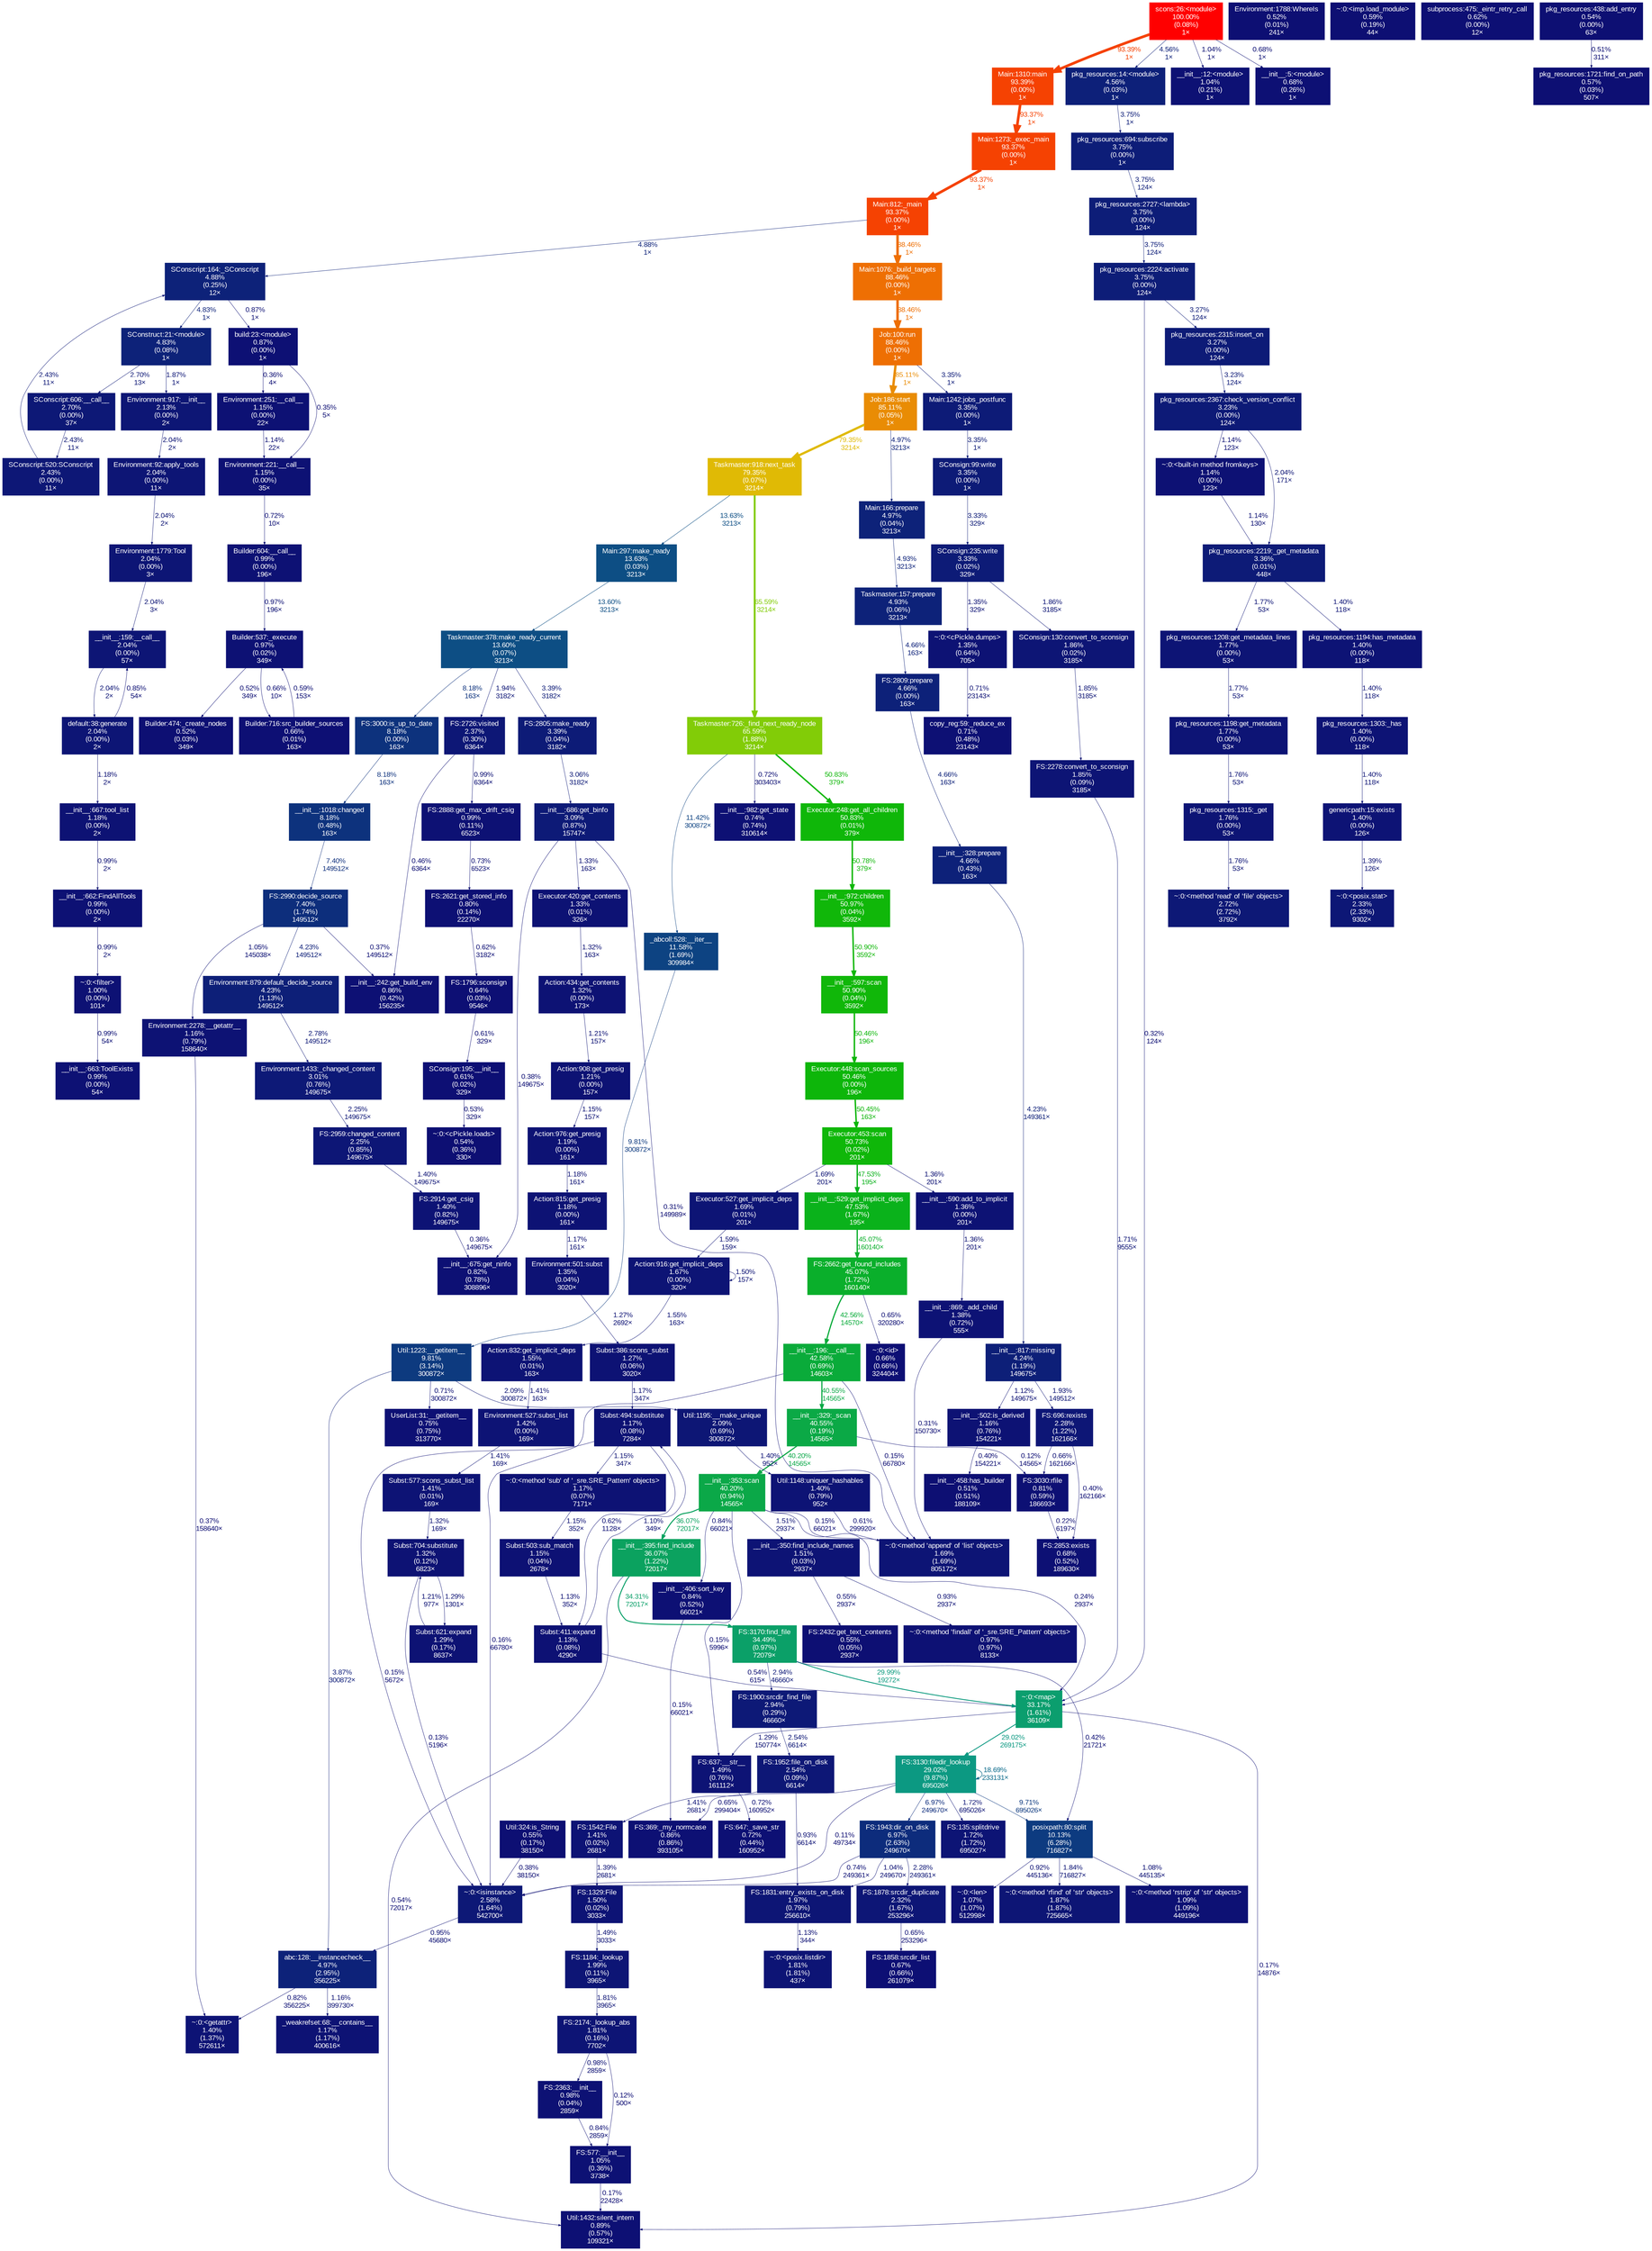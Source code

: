 digraph {
	graph [ranksep=0.25, fontname=Arial, nodesep=0.125];
	node [fontname=Arial, style=filled, height=0, width=0, shape=box, fontcolor=white];
	edge [fontname=Arial];
	0 [color="#0d1475", fontcolor="#ffffff", fontsize="10.00", label="FS:2174:_lookup_abs\n1.81%\n(0.16%)\n7702×"];
	0 -> 783 [color="#0d0d73", label="0.12%\n500×", arrowsize="0.35", fontsize="10.00", fontcolor="#0d0d73", labeldistance="0.50", penwidth="0.50"];
	0 -> 884 [color="#0d1174", label="0.98%\n2859×", arrowsize="0.35", fontsize="10.00", fontcolor="#0d1174", labeldistance="0.50", penwidth="0.50"];
	1 [color="#0d1575", fontcolor="#ffffff", fontsize="10.00", label="FS:1184:_lookup\n1.99%\n(0.11%)\n3965×"];
	1 -> 0 [color="#0d1475", label="1.81%\n3965×", arrowsize="0.35", fontsize="10.00", fontcolor="#0d1475", labeldistance="0.50", penwidth="0.50"];
	3 [color="#82cc07", fontcolor="#ffffff", fontsize="10.00", label="Taskmaster:726:_find_next_ready_node\n65.59%\n(1.88%)\n3214×"];
	3 -> 484 [color="#0d4281", label="11.42%\n300872×", arrowsize="0.35", fontsize="10.00", fontcolor="#0d4281", labeldistance="0.50", penwidth="0.50"];
	3 -> 850 [color="#0d1074", label="0.72%\n303403×", arrowsize="0.35", fontsize="10.00", fontcolor="#0d1074", labeldistance="0.50", penwidth="0.50"];
	3 -> 874 [color="#0fb709", label="50.83%\n379×", arrowsize="0.71", fontsize="10.00", fontcolor="#0fb709", labeldistance="2.03", penwidth="2.03"];
	10 [color="#0d0f73", fontcolor="#ffffff", fontsize="10.00", label="Environment:1788:WhereIs\n0.52%\n(0.01%)\n241×"];
	12 [color="#0d1174", fontcolor="#ffffff", fontsize="10.00", label="__init__:663:ToolExists\n0.99%\n(0.00%)\n54×"];
	16 [color="#0d1174", fontcolor="#ffffff", fontsize="10.00", label="Builder:537:_execute\n0.97%\n(0.02%)\n349×"];
	16 -> 200 [color="#0d0f74", label="0.66%\n10×", arrowsize="0.35", fontsize="10.00", fontcolor="#0d0f74", labeldistance="0.50", penwidth="0.50"];
	16 -> 18 [color="#0d0f73", label="0.52%\n349×", arrowsize="0.35", fontsize="10.00", fontcolor="#0d0f73", labeldistance="0.50", penwidth="0.50"];
	18 [color="#0d0f73", fontcolor="#ffffff", fontsize="10.00", label="Builder:474:_create_nodes\n0.52%\n(0.03%)\n349×"];
	19 [color="#0d1977", fontcolor="#ffffff", fontsize="10.00", label="Environment:1433:_changed_content\n3.01%\n(0.76%)\n149675×"];
	19 -> 153 [color="#0d1676", label="2.25%\n149675×", arrowsize="0.35", fontsize="10.00", fontcolor="#0d1676", labeldistance="0.50", penwidth="0.50"];
	20 [color="#0d1f78", fontcolor="#ffffff", fontsize="10.00", label="Environment:879:default_decide_source\n4.23%\n(1.13%)\n149512×"];
	20 -> 19 [color="#0d1876", label="2.78%\n149512×", arrowsize="0.35", fontsize="10.00", fontcolor="#0d1876", labeldistance="0.50", penwidth="0.50"];
	29 [color="#0d1274", fontcolor="#ffffff", fontsize="10.00", label="Subst:621:expand\n1.29%\n(0.17%)\n8637×"];
	29 -> 431 [color="#0d1274", label="1.21%\n977×", arrowsize="0.35", fontsize="10.00", fontcolor="#0d1274", labeldistance="0.50", penwidth="0.50"];
	33 [color="#0d2279", fontcolor="#ffffff", fontsize="10.00", label="SConscript:164:_SConscript\n4.88%\n(0.25%)\n12×"];
	33 -> 331 [color="#0d1074", label="0.87%\n1×", arrowsize="0.35", fontsize="10.00", fontcolor="#0d1074", labeldistance="0.50", penwidth="0.50"];
	33 -> 78 [color="#0d2279", label="4.83%\n1×", arrowsize="0.35", fontsize="10.00", fontcolor="#0d2279", labeldistance="0.50", penwidth="0.50"];
	36 [color="#0d2279", fontcolor="#ffffff", fontsize="10.00", label="Taskmaster:157:prepare\n4.93%\n(0.06%)\n3213×"];
	36 -> 837 [color="#0d2179", label="4.66%\n163×", arrowsize="0.35", fontsize="10.00", fontcolor="#0d2179", labeldistance="0.50", penwidth="0.50"];
	37 [color="#0d2279", fontcolor="#ffffff", fontsize="10.00", label="Main:166:prepare\n4.97%\n(0.04%)\n3213×"];
	37 -> 36 [color="#0d2279", label="4.93%\n3213×", arrowsize="0.35", fontsize="10.00", fontcolor="#0d2279", labeldistance="0.50", penwidth="0.50"];
	40 [color="#0d1174", fontcolor="#ffffff", fontsize="10.00", label="__init__:12:<module>\n1.04%\n(0.21%)\n1×"];
	41 [color="#ff0000", fontcolor="#ffffff", fontsize="10.00", label="scons:26:<module>\n100.00%\n(0.08%)\n1×"];
	41 -> 230 [color="#0d2079", label="4.56%\n1×", arrowsize="0.35", fontsize="10.00", fontcolor="#0d2079", labeldistance="0.50", penwidth="0.50"];
	41 -> 40 [color="#0d1174", label="1.04%\n1×", arrowsize="0.35", fontsize="10.00", fontcolor="#0d1174", labeldistance="0.50", penwidth="0.50"];
	41 -> 849 [color="#0d1074", label="0.68%\n1×", arrowsize="0.35", fontsize="10.00", fontcolor="#0d1074", labeldistance="0.50", penwidth="0.50"];
	41 -> 124 [color="#f54202", label="93.39%\n1×", arrowsize="0.97", fontsize="10.00", fontcolor="#f54202", labeldistance="3.74", penwidth="3.74"];
	76 [color="#0d1475", fontcolor="#ffffff", fontsize="10.00", label="Executor:527:get_implicit_deps\n1.69%\n(0.01%)\n201×"];
	76 -> 792 [color="#0d1375", label="1.59%\n159×", arrowsize="0.35", fontsize="10.00", fontcolor="#0d1375", labeldistance="0.50", penwidth="0.50"];
	78 [color="#0d2279", fontcolor="#ffffff", fontsize="10.00", label="SConstruct:21:<module>\n4.83%\n(0.08%)\n1×"];
	78 -> 554 [color="#0d1575", label="1.87%\n1×", arrowsize="0.35", fontsize="10.00", fontcolor="#0d1575", labeldistance="0.50", penwidth="0.50"];
	78 -> 371 [color="#0d1876", label="2.70%\n13×", arrowsize="0.35", fontsize="10.00", fontcolor="#0d1876", labeldistance="0.50", penwidth="0.50"];
	80 [color="#0d0f73", fontcolor="#ffffff", fontsize="10.00", label="~:0:<imp.load_module>\n0.59%\n(0.19%)\n44×"];
	86 [color="#f54202", fontcolor="#ffffff", fontsize="10.00", label="Main:812:_main\n93.37%\n(0.00%)\n1×"];
	86 -> 33 [color="#0d2279", label="4.88%\n1×", arrowsize="0.35", fontsize="10.00", fontcolor="#0d2279", labeldistance="0.50", penwidth="0.50"];
	86 -> 571 [color="#ee6f03", label="88.46%\n1×", arrowsize="0.94", fontsize="10.00", fontcolor="#ee6f03", labeldistance="3.54", penwidth="3.54"];
	124 [color="#f54202", fontcolor="#ffffff", fontsize="10.00", label="Main:1310:main\n93.39%\n(0.00%)\n1×"];
	124 -> 433 [color="#f54202", label="93.37%\n1×", arrowsize="0.97", fontsize="10.00", fontcolor="#f54202", labeldistance="3.73", penwidth="3.73"];
	134 [color="#0d1a77", fontcolor="#ffffff", fontsize="10.00", label="__init__:686:get_binfo\n3.09%\n(0.87%)\n15747×"];
	134 -> 1584 [color="#0d0e73", label="0.31%\n149989×", arrowsize="0.35", fontsize="10.00", fontcolor="#0d0e73", labeldistance="0.50", penwidth="0.50"];
	134 -> 337 [color="#0d0e73", label="0.38%\n149675×", arrowsize="0.35", fontsize="10.00", fontcolor="#0d0e73", labeldistance="0.50", penwidth="0.50"];
	134 -> 478 [color="#0d1274", label="1.33%\n163×", arrowsize="0.35", fontsize="10.00", fontcolor="#0d1274", labeldistance="0.50", penwidth="0.50"];
	152 [color="#0aab3a", fontcolor="#ffffff", fontsize="10.00", label="__init__:196:__call__\n42.58%\n(0.69%)\n14603×"];
	152 -> 544 [color="#0ba946", label="40.55%\n14565×", arrowsize="0.64", fontsize="10.00", fontcolor="#0ba946", labeldistance="1.62", penwidth="1.62"];
	152 -> 1584 [color="#0d0d73", label="0.15%\n66780×", arrowsize="0.35", fontsize="10.00", fontcolor="#0d0d73", labeldistance="0.50", penwidth="0.50"];
	152 -> 408 [color="#0d0d73", label="0.16%\n66780×", arrowsize="0.35", fontsize="10.00", fontcolor="#0d0d73", labeldistance="0.50", penwidth="0.50"];
	153 [color="#0d1676", fontcolor="#ffffff", fontsize="10.00", label="FS:2959:changed_content\n2.25%\n(0.85%)\n149675×"];
	153 -> 996 [color="#0d1375", label="1.40%\n149675×", arrowsize="0.35", fontsize="10.00", fontcolor="#0d1375", labeldistance="0.50", penwidth="0.50"];
	159 [color="#0d1776", fontcolor="#ffffff", fontsize="10.00", label="SConscript:520:SConscript\n2.43%\n(0.00%)\n11×"];
	159 -> 33 [color="#0d1776", label="2.43%\n11×", arrowsize="0.35", fontsize="10.00", fontcolor="#0d1776", labeldistance="0.50", penwidth="0.50"];
	160 [color="#0d1575", fontcolor="#ffffff", fontsize="10.00", label="__init__:159:__call__\n2.04%\n(0.00%)\n57×"];
	160 -> 543 [color="#0d1575", label="2.04%\n2×", arrowsize="0.35", fontsize="10.00", fontcolor="#0d1575", labeldistance="0.50", penwidth="0.50"];
	182 [color="#0d0f73", fontcolor="#ffffff", fontsize="10.00", label="__init__:458:has_builder\n0.51%\n(0.51%)\n188109×"];
	184 [color="#10b709", fontcolor="#ffffff", fontsize="10.00", label="__init__:597:scan\n50.90%\n(0.04%)\n3592×"];
	184 -> 1240 [color="#0db60a", label="50.46%\n196×", arrowsize="0.71", fontsize="10.00", fontcolor="#0db60a", labeldistance="2.02", penwidth="2.02"];
	185 [color="#0d4e84", fontcolor="#ffffff", fontsize="10.00", label="Taskmaster:378:make_ready_current\n13.60%\n(0.07%)\n3213×"];
	185 -> 896 [color="#0d327d", label="8.18%\n163×", arrowsize="0.35", fontsize="10.00", fontcolor="#0d327d", labeldistance="0.50", penwidth="0.50"];
	185 -> 804 [color="#0d1b77", label="3.39%\n3182×", arrowsize="0.35", fontsize="10.00", fontcolor="#0d1b77", labeldistance="0.50", penwidth="0.50"];
	185 -> 186 [color="#0d1575", label="1.94%\n3182×", arrowsize="0.35", fontsize="10.00", fontcolor="#0d1575", labeldistance="0.50", penwidth="0.50"];
	186 [color="#0d1776", fontcolor="#ffffff", fontsize="10.00", label="FS:2726:visited\n2.37%\n(0.30%)\n6364×"];
	186 -> 694 [color="#0d1174", label="0.99%\n6364×", arrowsize="0.35", fontsize="10.00", fontcolor="#0d1174", labeldistance="0.50", penwidth="0.50"];
	186 -> 234 [color="#0d0f73", label="0.46%\n6364×", arrowsize="0.35", fontsize="10.00", fontcolor="#0d0f73", labeldistance="0.50", penwidth="0.50"];
	189 [color="#0d1274", fontcolor="#ffffff", fontsize="10.00", label="__init__:502:is_derived\n1.16%\n(0.76%)\n154221×"];
	189 -> 182 [color="#0d0e73", label="0.40%\n154221×", arrowsize="0.35", fontsize="10.00", fontcolor="#0d0e73", labeldistance="0.50", penwidth="0.50"];
	190 [color="#0d327d", fontcolor="#ffffff", fontsize="10.00", label="__init__:1018:changed\n8.18%\n(0.48%)\n163×"];
	190 -> 280 [color="#0d2e7c", label="7.40%\n149512×", arrowsize="0.35", fontsize="10.00", fontcolor="#0d2e7c", labeldistance="0.50", penwidth="0.50"];
	200 [color="#0d0f74", fontcolor="#ffffff", fontsize="10.00", label="Builder:716:src_builder_sources\n0.66%\n(0.01%)\n163×"];
	200 -> 16 [color="#0d0f74", label="0.59%\n153×", arrowsize="0.35", fontsize="10.00", fontcolor="#0d0f74", labeldistance="0.50", penwidth="0.50"];
	201 [color="#10b709", fontcolor="#ffffff", fontsize="10.00", label="__init__:972:children\n50.97%\n(0.04%)\n3592×"];
	201 -> 184 [color="#10b709", label="50.90%\n3592×", arrowsize="0.71", fontsize="10.00", fontcolor="#10b709", labeldistance="2.04", penwidth="2.04"];
	204 [color="#0b9e6e", fontcolor="#ffffff", fontsize="10.00", label="~:0:<map>\n33.17%\n(1.61%)\n36109×"];
	204 -> 310 [color="#0c9982", label="29.02%\n269175×", arrowsize="0.54", fontsize="10.00", fontcolor="#0c9982", labeldistance="1.16", penwidth="1.16"];
	204 -> 1351 [color="#0d0d73", label="0.17%\n14876×", arrowsize="0.35", fontsize="10.00", fontcolor="#0d0d73", labeldistance="0.50", penwidth="0.50"];
	204 -> 632 [color="#0d1274", label="1.29%\n150774×", arrowsize="0.35", fontsize="10.00", fontcolor="#0d1274", labeldistance="0.50", penwidth="0.50"];
	208 [color="#0d1375", fontcolor="#ffffff", fontsize="10.00", label="FS:1542:File\n1.41%\n(0.02%)\n2681×"];
	208 -> 879 [color="#0d1375", label="1.39%\n2681×", arrowsize="0.35", fontsize="10.00", fontcolor="#0d1375", labeldistance="0.50", penwidth="0.50"];
	209 [color="#0d1776", fontcolor="#ffffff", fontsize="10.00", label="FS:1952:file_on_disk\n2.54%\n(0.09%)\n6614×"];
	209 -> 208 [color="#0d1375", label="1.41%\n2681×", arrowsize="0.35", fontsize="10.00", fontcolor="#0d1375", labeldistance="0.50", penwidth="0.50"];
	209 -> 602 [color="#0d1174", label="0.93%\n6614×", arrowsize="0.35", fontsize="10.00", fontcolor="#0d1174", labeldistance="0.50", penwidth="0.50"];
	219 [color="#0ba848", fontcolor="#ffffff", fontsize="10.00", label="__init__:353:scan\n40.20%\n(0.94%)\n14565×"];
	219 -> 960 [color="#0d1375", label="1.51%\n2937×", arrowsize="0.35", fontsize="10.00", fontcolor="#0d1375", labeldistance="0.50", penwidth="0.50"];
	219 -> 470 [color="#0ba25f", label="36.07%\n72017×", arrowsize="0.60", fontsize="10.00", fontcolor="#0ba25f", labeldistance="1.44", penwidth="1.44"];
	219 -> 204 [color="#0d0e73", label="0.24%\n2937×", arrowsize="0.35", fontsize="10.00", fontcolor="#0d0e73", labeldistance="0.50", penwidth="0.50"];
	219 -> 1584 [color="#0d0d73", label="0.15%\n66021×", arrowsize="0.35", fontsize="10.00", fontcolor="#0d0d73", labeldistance="0.50", penwidth="0.50"];
	219 -> 344 [color="#0d1074", label="0.84%\n66021×", arrowsize="0.35", fontsize="10.00", fontcolor="#0d1074", labeldistance="0.50", penwidth="0.50"];
	219 -> 632 [color="#0d0d73", label="0.15%\n5996×", arrowsize="0.35", fontsize="10.00", fontcolor="#0d0d73", labeldistance="0.50", penwidth="0.50"];
	230 [color="#0d2079", fontcolor="#ffffff", fontsize="10.00", label="pkg_resources:14:<module>\n4.56%\n(0.03%)\n1×"];
	230 -> 510 [color="#0d1d78", label="3.75%\n1×", arrowsize="0.35", fontsize="10.00", fontcolor="#0d1d78", labeldistance="0.50", penwidth="0.50"];
	233 [color="#e0ba05", fontcolor="#ffffff", fontsize="10.00", label="Taskmaster:918:next_task\n79.35%\n(0.07%)\n3214×"];
	233 -> 3 [color="#82cc07", label="65.59%\n3214×", arrowsize="0.81", fontsize="10.00", fontcolor="#82cc07", labeldistance="2.62", penwidth="2.62"];
	233 -> 1467 [color="#0d4e84", label="13.63%\n3213×", arrowsize="0.37", fontsize="10.00", fontcolor="#0d4e84", labeldistance="0.55", penwidth="0.55"];
	234 [color="#0d1074", fontcolor="#ffffff", fontsize="10.00", label="__init__:242:get_build_env\n0.86%\n(0.42%)\n156235×"];
	241 [color="#0d1274", fontcolor="#ffffff", fontsize="10.00", label="Action:434:get_contents\n1.32%\n(0.00%)\n173×"];
	241 -> 1310 [color="#0d1274", label="1.21%\n157×", arrowsize="0.35", fontsize="10.00", fontcolor="#0d1274", labeldistance="0.50", penwidth="0.50"];
	247 [color="#0d0f74", fontcolor="#ffffff", fontsize="10.00", label="~:0:<id>\n0.66%\n(0.66%)\n324404×"];
	250 [color="#0aaf2b", fontcolor="#ffffff", fontsize="10.00", label="FS:2662:get_found_includes\n45.07%\n(1.72%)\n160140×"];
	250 -> 152 [color="#0aab3a", label="42.56%\n14570×", arrowsize="0.65", fontsize="10.00", fontcolor="#0aab3a", labeldistance="1.70", penwidth="1.70"];
	250 -> 247 [color="#0d0f74", label="0.65%\n320280×", arrowsize="0.35", fontsize="10.00", fontcolor="#0d0f74", labeldistance="0.50", penwidth="0.50"];
	256 [color="#0fb709", fontcolor="#ffffff", fontsize="10.00", label="Executor:453:scan\n50.73%\n(0.02%)\n201×"];
	256 -> 76 [color="#0d1475", label="1.69%\n201×", arrowsize="0.35", fontsize="10.00", fontcolor="#0d1475", labeldistance="0.50", penwidth="0.50"];
	256 -> 908 [color="#0d1274", label="1.36%\n201×", arrowsize="0.35", fontsize="10.00", fontcolor="#0d1274", labeldistance="0.50", penwidth="0.50"];
	256 -> 719 [color="#0ab21b", label="47.53%\n195×", arrowsize="0.69", fontsize="10.00", fontcolor="#0ab21b", labeldistance="1.90", penwidth="1.90"];
	269 [color="#0d1274", fontcolor="#ffffff", fontsize="10.00", label="Subst:386:scons_subst\n1.27%\n(0.06%)\n3020×"];
	269 -> 434 [color="#0d1274", label="1.17%\n347×", arrowsize="0.35", fontsize="10.00", fontcolor="#0d1274", labeldistance="0.50", penwidth="0.50"];
	280 [color="#0d2e7c", fontcolor="#ffffff", fontsize="10.00", label="FS:2990:decide_source\n7.40%\n(1.74%)\n149512×"];
	280 -> 234 [color="#0d0e73", label="0.37%\n149512×", arrowsize="0.35", fontsize="10.00", fontcolor="#0d0e73", labeldistance="0.50", penwidth="0.50"];
	280 -> 20 [color="#0d1f78", label="4.23%\n149512×", arrowsize="0.35", fontsize="10.00", fontcolor="#0d1f78", labeldistance="0.50", penwidth="0.50"];
	280 -> 650 [color="#0d1174", label="1.05%\n145038×", arrowsize="0.35", fontsize="10.00", fontcolor="#0d1174", labeldistance="0.50", penwidth="0.50"];
	310 [color="#0c9982", fontcolor="#ffffff", fontsize="10.00", label="FS:3130:filedir_lookup\n29.02%\n(9.87%)\n695026×"];
	310 -> 416 [color="#0d2c7c", label="6.97%\n249670×", arrowsize="0.35", fontsize="10.00", fontcolor="#0d2c7c", labeldistance="0.50", penwidth="0.50"];
	310 -> 394 [color="#0d397f", label="9.71%\n695026×", arrowsize="0.35", fontsize="10.00", fontcolor="#0d397f", labeldistance="0.50", penwidth="0.50"];
	310 -> 339 [color="#0d0f74", label="0.65%\n299404×", arrowsize="0.35", fontsize="10.00", fontcolor="#0d0f74", labeldistance="0.50", penwidth="0.50"];
	310 -> 596 [color="#0d1475", label="1.72%\n695026×", arrowsize="0.35", fontsize="10.00", fontcolor="#0d1475", labeldistance="0.50", penwidth="0.50"];
	310 -> 310 [color="#0c6b8b", label="18.69%\n233131×", arrowsize="0.43", fontsize="10.00", fontcolor="#0c6b8b", labeldistance="0.75", penwidth="0.75"];
	310 -> 408 [color="#0d0d73", label="0.11%\n49734×", arrowsize="0.35", fontsize="10.00", fontcolor="#0d0d73", labeldistance="0.50", penwidth="0.50"];
	311 [color="#0d1b77", fontcolor="#ffffff", fontsize="10.00", label="pkg_resources:2219:_get_metadata\n3.36%\n(0.01%)\n448×"];
	311 -> 1578 [color="#0d1475", label="1.77%\n53×", arrowsize="0.35", fontsize="10.00", fontcolor="#0d1475", labeldistance="0.50", penwidth="0.50"];
	311 -> 923 [color="#0d1375", label="1.40%\n118×", arrowsize="0.35", fontsize="10.00", fontcolor="#0d1375", labeldistance="0.50", penwidth="0.50"];
	312 [color="#0d1174", fontcolor="#ffffff", fontsize="10.00", label="~:0:<built-in method fromkeys>\n1.14%\n(0.00%)\n123×"];
	312 -> 311 [color="#0d1174", label="1.14%\n130×", arrowsize="0.35", fontsize="10.00", fontcolor="#0d1174", labeldistance="0.50", penwidth="0.50"];
	313 [color="#0d1a77", fontcolor="#ffffff", fontsize="10.00", label="pkg_resources:2367:check_version_conflict\n3.23%\n(0.00%)\n124×"];
	313 -> 312 [color="#0d1174", label="1.14%\n123×", arrowsize="0.35", fontsize="10.00", fontcolor="#0d1174", labeldistance="0.50", penwidth="0.50"];
	313 -> 311 [color="#0d1575", label="2.04%\n171×", arrowsize="0.35", fontsize="10.00", fontcolor="#0d1575", labeldistance="0.50", penwidth="0.50"];
	320 [color="#e98c04", fontcolor="#ffffff", fontsize="10.00", label="Job:186:start\n85.11%\n(0.05%)\n1×"];
	320 -> 37 [color="#0d2279", label="4.97%\n3213×", arrowsize="0.35", fontsize="10.00", fontcolor="#0d2279", labeldistance="0.50", penwidth="0.50"];
	320 -> 233 [color="#e0ba05", label="79.35%\n3214×", arrowsize="0.89", fontsize="10.00", fontcolor="#e0ba05", labeldistance="3.17", penwidth="3.17"];
	331 [color="#0d1074", fontcolor="#ffffff", fontsize="10.00", label="build:23:<module>\n0.87%\n(0.00%)\n1×"];
	331 -> 842 [color="#0d0e73", label="0.35%\n5×", arrowsize="0.35", fontsize="10.00", fontcolor="#0d0e73", labeldistance="0.50", penwidth="0.50"];
	331 -> 844 [color="#0d0e73", label="0.36%\n4×", arrowsize="0.35", fontsize="10.00", fontcolor="#0d0e73", labeldistance="0.50", penwidth="0.50"];
	337 [color="#0d1074", fontcolor="#ffffff", fontsize="10.00", label="__init__:675:get_ninfo\n0.82%\n(0.78%)\n308896×"];
	339 [color="#0d1074", fontcolor="#ffffff", fontsize="10.00", label="FS:369:_my_normcase\n0.86%\n(0.86%)\n393105×"];
	342 [color="#0d1977", fontcolor="#ffffff", fontsize="10.00", label="FS:1900:srcdir_find_file\n2.94%\n(0.29%)\n46660×"];
	342 -> 209 [color="#0d1776", label="2.54%\n6614×", arrowsize="0.35", fontsize="10.00", fontcolor="#0d1776", labeldistance="0.50", penwidth="0.50"];
	344 [color="#0d1074", fontcolor="#ffffff", fontsize="10.00", label="__init__:406:sort_key\n0.84%\n(0.52%)\n66021×"];
	344 -> 339 [color="#0d0d73", label="0.15%\n66021×", arrowsize="0.35", fontsize="10.00", fontcolor="#0d0d73", labeldistance="0.50", penwidth="0.50"];
	350 [color="#0d0f74", fontcolor="#ffffff", fontsize="10.00", label="subprocess:475:_eintr_retry_call\n0.62%\n(0.00%)\n12×"];
	360 [color="#0d1174", fontcolor="#ffffff", fontsize="10.00", label="~:0:<filter>\n1.00%\n(0.00%)\n101×"];
	360 -> 12 [color="#0d1174", label="0.99%\n54×", arrowsize="0.35", fontsize="10.00", fontcolor="#0d1174", labeldistance="0.50", penwidth="0.50"];
	364 [color="#0d0f73", fontcolor="#ffffff", fontsize="10.00", label="pkg_resources:1721:find_on_path\n0.57%\n(0.03%)\n507×"];
	367 [color="#0d1b77", fontcolor="#ffffff", fontsize="10.00", label="pkg_resources:2315:insert_on\n3.27%\n(0.00%)\n124×"];
	367 -> 313 [color="#0d1a77", label="3.23%\n124×", arrowsize="0.35", fontsize="10.00", fontcolor="#0d1a77", labeldistance="0.50", penwidth="0.50"];
	371 [color="#0d1876", fontcolor="#ffffff", fontsize="10.00", label="SConscript:606:__call__\n2.70%\n(0.00%)\n37×"];
	371 -> 159 [color="#0d1776", label="2.43%\n11×", arrowsize="0.35", fontsize="10.00", fontcolor="#0d1776", labeldistance="0.50", penwidth="0.50"];
	382 [color="#0d1776", fontcolor="#ffffff", fontsize="10.00", label="~:0:<posix.stat>\n2.33%\n(2.33%)\n9302×"];
	384 [color="#0d1375", fontcolor="#ffffff", fontsize="10.00", label="genericpath:15:exists\n1.40%\n(0.00%)\n126×"];
	384 -> 382 [color="#0d1375", label="1.39%\n126×", arrowsize="0.35", fontsize="10.00", fontcolor="#0d1375", labeldistance="0.50", penwidth="0.50"];
	387 [color="#0d1575", fontcolor="#ffffff", fontsize="10.00", label="Environment:1779:Tool\n2.04%\n(0.00%)\n3×"];
	387 -> 160 [color="#0d1575", label="2.04%\n3×", arrowsize="0.35", fontsize="10.00", fontcolor="#0d1575", labeldistance="0.50", penwidth="0.50"];
	389 [color="#0d1575", fontcolor="#ffffff", fontsize="10.00", label="Environment:92:apply_tools\n2.04%\n(0.00%)\n11×"];
	389 -> 387 [color="#0d1575", label="2.04%\n2×", arrowsize="0.35", fontsize="10.00", fontcolor="#0d1575", labeldistance="0.50", penwidth="0.50"];
	393 [color="#0d1174", fontcolor="#ffffff", fontsize="10.00", label="~:0:<method 'rstrip' of 'str' objects>\n1.09%\n(1.09%)\n449196×"];
	394 [color="#0d3b80", fontcolor="#ffffff", fontsize="10.00", label="posixpath:80:split\n10.13%\n(6.28%)\n716827×"];
	394 -> 393 [color="#0d1174", label="1.08%\n445135×", arrowsize="0.35", fontsize="10.00", fontcolor="#0d1174", labeldistance="0.50", penwidth="0.50"];
	394 -> 660 [color="#0d1174", label="0.92%\n445136×", arrowsize="0.35", fontsize="10.00", fontcolor="#0d1174", labeldistance="0.50", penwidth="0.50"];
	394 -> 1287 [color="#0d1475", label="1.84%\n716827×", arrowsize="0.35", fontsize="10.00", fontcolor="#0d1475", labeldistance="0.50", penwidth="0.50"];
	408 [color="#0d1876", fontcolor="#ffffff", fontsize="10.00", label="~:0:<isinstance>\n2.58%\n(1.64%)\n542700×"];
	408 -> 493 [color="#0d1174", label="0.95%\n45680×", arrowsize="0.35", fontsize="10.00", fontcolor="#0d1174", labeldistance="0.50", penwidth="0.50"];
	416 [color="#0d2c7c", fontcolor="#ffffff", fontsize="10.00", label="FS:1943:dir_on_disk\n6.97%\n(2.63%)\n249670×"];
	416 -> 408 [color="#0d1074", label="0.74%\n249361×", arrowsize="0.35", fontsize="10.00", fontcolor="#0d1074", labeldistance="0.50", penwidth="0.50"];
	416 -> 602 [color="#0d1174", label="1.04%\n249670×", arrowsize="0.35", fontsize="10.00", fontcolor="#0d1174", labeldistance="0.50", penwidth="0.50"];
	416 -> 485 [color="#0d1676", label="2.28%\n249361×", arrowsize="0.35", fontsize="10.00", fontcolor="#0d1676", labeldistance="0.50", penwidth="0.50"];
	418 [color="#0d0f73", fontcolor="#ffffff", fontsize="10.00", label="Util:324:is_String\n0.55%\n(0.17%)\n38150×"];
	418 -> 408 [color="#0d0e73", label="0.38%\n38150×", arrowsize="0.35", fontsize="10.00", fontcolor="#0d0e73", labeldistance="0.50", penwidth="0.50"];
	431 [color="#0d1274", fontcolor="#ffffff", fontsize="10.00", label="Subst:704:substitute\n1.32%\n(0.12%)\n6823×"];
	431 -> 408 [color="#0d0d73", label="0.13%\n5196×", arrowsize="0.35", fontsize="10.00", fontcolor="#0d0d73", labeldistance="0.50", penwidth="0.50"];
	431 -> 29 [color="#0d1274", label="1.29%\n1301×", arrowsize="0.35", fontsize="10.00", fontcolor="#0d1274", labeldistance="0.50", penwidth="0.50"];
	432 [color="#0d0f74", fontcolor="#ffffff", fontsize="10.00", label="SConsign:195:__init__\n0.61%\n(0.02%)\n329×"];
	432 -> 469 [color="#0d0f73", label="0.53%\n329×", arrowsize="0.35", fontsize="10.00", fontcolor="#0d0f73", labeldistance="0.50", penwidth="0.50"];
	433 [color="#f54202", fontcolor="#ffffff", fontsize="10.00", label="Main:1273:_exec_main\n93.37%\n(0.00%)\n1×"];
	433 -> 86 [color="#f54202", label="93.37%\n1×", arrowsize="0.97", fontsize="10.00", fontcolor="#f54202", labeldistance="3.73", penwidth="3.73"];
	434 [color="#0d1274", fontcolor="#ffffff", fontsize="10.00", label="Subst:494:substitute\n1.17%\n(0.08%)\n7284×"];
	434 -> 408 [color="#0d0d73", label="0.15%\n5672×", arrowsize="0.35", fontsize="10.00", fontcolor="#0d0d73", labeldistance="0.50", penwidth="0.50"];
	434 -> 474 [color="#0d0f74", label="0.62%\n1128×", arrowsize="0.35", fontsize="10.00", fontcolor="#0d0f74", labeldistance="0.50", penwidth="0.50"];
	434 -> 1151 [color="#0d1274", label="1.15%\n347×", arrowsize="0.35", fontsize="10.00", fontcolor="#0d1274", labeldistance="0.50", penwidth="0.50"];
	443 [color="#0d1074", fontcolor="#ffffff", fontsize="10.00", label="FS:2621:get_stored_info\n0.80%\n(0.14%)\n22270×"];
	443 -> 1267 [color="#0d0f74", label="0.62%\n3182×", arrowsize="0.35", fontsize="10.00", fontcolor="#0d0f74", labeldistance="0.50", penwidth="0.50"];
	451 [color="#0d1375", fontcolor="#ffffff", fontsize="10.00", label="~:0:<getattr>\n1.40%\n(1.37%)\n572611×"];
	469 [color="#0d0f73", fontcolor="#ffffff", fontsize="10.00", label="~:0:<cPickle.loads>\n0.54%\n(0.36%)\n330×"];
	470 [color="#0ba25f", fontcolor="#ffffff", fontsize="10.00", label="__init__:395:find_include\n36.07%\n(1.22%)\n72017×"];
	470 -> 612 [color="#0ba069", label="34.31%\n72017×", arrowsize="0.59", fontsize="10.00", fontcolor="#0ba069", labeldistance="1.37", penwidth="1.37"];
	470 -> 1351 [color="#0d0f73", label="0.54%\n72017×", arrowsize="0.35", fontsize="10.00", fontcolor="#0d0f73", labeldistance="0.50", penwidth="0.50"];
	474 [color="#0d1174", fontcolor="#ffffff", fontsize="10.00", label="Subst:411:expand\n1.13%\n(0.08%)\n4290×"];
	474 -> 204 [color="#0d0f73", label="0.54%\n615×", arrowsize="0.35", fontsize="10.00", fontcolor="#0d0f73", labeldistance="0.50", penwidth="0.50"];
	474 -> 434 [color="#0d1174", label="1.10%\n349×", arrowsize="0.35", fontsize="10.00", fontcolor="#0d1174", labeldistance="0.50", penwidth="0.50"];
	476 [color="#0d1074", fontcolor="#ffffff", fontsize="10.00", label="FS:3030:rfile\n0.81%\n(0.59%)\n186693×"];
	476 -> 1082 [color="#0d0e73", label="0.22%\n6197×", arrowsize="0.35", fontsize="10.00", fontcolor="#0d0e73", labeldistance="0.50", penwidth="0.50"];
	478 [color="#0d1274", fontcolor="#ffffff", fontsize="10.00", label="Executor:420:get_contents\n1.33%\n(0.01%)\n326×"];
	478 -> 241 [color="#0d1274", label="1.32%\n163×", arrowsize="0.35", fontsize="10.00", fontcolor="#0d1274", labeldistance="0.50", penwidth="0.50"];
	484 [color="#0d4382", fontcolor="#ffffff", fontsize="10.00", label="_abcoll:528:__iter__\n11.58%\n(1.69%)\n309984×"];
	484 -> 1086 [color="#0d3a7f", label="9.81%\n300872×", arrowsize="0.35", fontsize="10.00", fontcolor="#0d3a7f", labeldistance="0.50", penwidth="0.50"];
	485 [color="#0d1676", fontcolor="#ffffff", fontsize="10.00", label="FS:1878:srcdir_duplicate\n2.32%\n(1.67%)\n253296×"];
	485 -> 980 [color="#0d0f74", label="0.65%\n253296×", arrowsize="0.35", fontsize="10.00", fontcolor="#0d0f74", labeldistance="0.50", penwidth="0.50"];
	493 [color="#0d2279", fontcolor="#ffffff", fontsize="10.00", label="abc:128:__instancecheck__\n4.97%\n(2.95%)\n356225×"];
	493 -> 451 [color="#0d1074", label="0.82%\n356225×", arrowsize="0.35", fontsize="10.00", fontcolor="#0d1074", labeldistance="0.50", penwidth="0.50"];
	493 -> 1630 [color="#0d1274", label="1.16%\n399730×", arrowsize="0.35", fontsize="10.00", fontcolor="#0d1274", labeldistance="0.50", penwidth="0.50"];
	498 [color="#0d1274", fontcolor="#ffffff", fontsize="10.00", label="__init__:667:tool_list\n1.18%\n(0.00%)\n2×"];
	498 -> 1442 [color="#0d1174", label="0.99%\n2×", arrowsize="0.35", fontsize="10.00", fontcolor="#0d1174", labeldistance="0.50", penwidth="0.50"];
	510 [color="#0d1d78", fontcolor="#ffffff", fontsize="10.00", label="pkg_resources:694:subscribe\n3.75%\n(0.00%)\n1×"];
	510 -> 1022 [color="#0d1d78", label="3.75%\n124×", arrowsize="0.35", fontsize="10.00", fontcolor="#0d1d78", labeldistance="0.50", penwidth="0.50"];
	515 [color="#0d1274", fontcolor="#ffffff", fontsize="10.00", label="Environment:501:subst\n1.35%\n(0.04%)\n3020×"];
	515 -> 269 [color="#0d1274", label="1.27%\n2692×", arrowsize="0.35", fontsize="10.00", fontcolor="#0d1274", labeldistance="0.50", penwidth="0.50"];
	516 [color="#0d1274", fontcolor="#ffffff", fontsize="10.00", label="Action:815:get_presig\n1.18%\n(0.00%)\n161×"];
	516 -> 515 [color="#0d1274", label="1.17%\n161×", arrowsize="0.35", fontsize="10.00", fontcolor="#0d1274", labeldistance="0.50", penwidth="0.50"];
	523 [color="#0d1876", fontcolor="#ffffff", fontsize="10.00", label="~:0:<method 'read' of 'file' objects>\n2.72%\n(2.72%)\n3792×"];
	529 [color="#0d1475", fontcolor="#ffffff", fontsize="10.00", label="pkg_resources:1315:_get\n1.76%\n(0.00%)\n53×"];
	529 -> 523 [color="#0d1475", label="1.76%\n53×", arrowsize="0.35", fontsize="10.00", fontcolor="#0d1475", labeldistance="0.50", penwidth="0.50"];
	537 [color="#0d1676", fontcolor="#ffffff", fontsize="10.00", label="FS:696:rexists\n2.28%\n(1.22%)\n162166×"];
	537 -> 1082 [color="#0d0e73", label="0.40%\n162166×", arrowsize="0.35", fontsize="10.00", fontcolor="#0d0e73", labeldistance="0.50", penwidth="0.50"];
	537 -> 476 [color="#0d0f74", label="0.66%\n162166×", arrowsize="0.35", fontsize="10.00", fontcolor="#0d0f74", labeldistance="0.50", penwidth="0.50"];
	540 [color="#0d1f78", fontcolor="#ffffff", fontsize="10.00", label="__init__:817:missing\n4.24%\n(1.19%)\n149675×"];
	540 -> 537 [color="#0d1575", label="1.93%\n149512×", arrowsize="0.35", fontsize="10.00", fontcolor="#0d1575", labeldistance="0.50", penwidth="0.50"];
	540 -> 189 [color="#0d1174", label="1.12%\n149675×", arrowsize="0.35", fontsize="10.00", fontcolor="#0d1174", labeldistance="0.50", penwidth="0.50"];
	543 [color="#0d1575", fontcolor="#ffffff", fontsize="10.00", label="default:38:generate\n2.04%\n(0.00%)\n2×"];
	543 -> 160 [color="#0d1074", label="0.85%\n54×", arrowsize="0.35", fontsize="10.00", fontcolor="#0d1074", labeldistance="0.50", penwidth="0.50"];
	543 -> 498 [color="#0d1274", label="1.18%\n2×", arrowsize="0.35", fontsize="10.00", fontcolor="#0d1274", labeldistance="0.50", penwidth="0.50"];
	544 [color="#0ba946", fontcolor="#ffffff", fontsize="10.00", label="__init__:329:_scan\n40.55%\n(0.19%)\n14565×"];
	544 -> 219 [color="#0ba848", label="40.20%\n14565×", arrowsize="0.63", fontsize="10.00", fontcolor="#0ba848", labeldistance="1.61", penwidth="1.61"];
	544 -> 476 [color="#0d0d73", label="0.12%\n14565×", arrowsize="0.35", fontsize="10.00", fontcolor="#0d0d73", labeldistance="0.50", penwidth="0.50"];
	554 [color="#0d1675", fontcolor="#ffffff", fontsize="10.00", label="Environment:917:__init__\n2.13%\n(0.00%)\n2×"];
	554 -> 389 [color="#0d1575", label="2.04%\n2×", arrowsize="0.35", fontsize="10.00", fontcolor="#0d1575", labeldistance="0.50", penwidth="0.50"];
	571 [color="#ee6f03", fontcolor="#ffffff", fontsize="10.00", label="Main:1076:_build_targets\n88.46%\n(0.00%)\n1×"];
	571 -> 1013 [color="#ee6f03", label="88.46%\n1×", arrowsize="0.94", fontsize="10.00", fontcolor="#ee6f03", labeldistance="3.54", penwidth="3.54"];
	585 [color="#0d0f73", fontcolor="#ffffff", fontsize="10.00", label="pkg_resources:438:add_entry\n0.54%\n(0.00%)\n63×"];
	585 -> 364 [color="#0d0f73", label="0.51%\n311×", arrowsize="0.35", fontsize="10.00", fontcolor="#0d0f73", labeldistance="0.50", penwidth="0.50"];
	596 [color="#0d1475", fontcolor="#ffffff", fontsize="10.00", label="FS:135:splitdrive\n1.72%\n(1.72%)\n695027×"];
	601 [color="#0d1475", fontcolor="#ffffff", fontsize="10.00", label="FS:2278:convert_to_sconsign\n1.85%\n(0.09%)\n3185×"];
	601 -> 204 [color="#0d1475", label="1.71%\n9555×", arrowsize="0.35", fontsize="10.00", fontcolor="#0d1475", labeldistance="0.50", penwidth="0.50"];
	602 [color="#0d1575", fontcolor="#ffffff", fontsize="10.00", label="FS:1831:entry_exists_on_disk\n1.97%\n(0.79%)\n256610×"];
	602 -> 1427 [color="#0d1174", label="1.13%\n344×", arrowsize="0.35", fontsize="10.00", fontcolor="#0d1174", labeldistance="0.50", penwidth="0.50"];
	603 [color="#0d1d78", fontcolor="#ffffff", fontsize="10.00", label="pkg_resources:2224:activate\n3.75%\n(0.00%)\n124×"];
	603 -> 204 [color="#0d0e73", label="0.32%\n124×", arrowsize="0.35", fontsize="10.00", fontcolor="#0d0e73", labeldistance="0.50", penwidth="0.50"];
	603 -> 367 [color="#0d1b77", label="3.27%\n124×", arrowsize="0.35", fontsize="10.00", fontcolor="#0d1b77", labeldistance="0.50", penwidth="0.50"];
	612 [color="#0ba068", fontcolor="#ffffff", fontsize="10.00", label="FS:3170:find_file\n34.49%\n(0.97%)\n72079×"];
	612 -> 394 [color="#0d0e73", label="0.42%\n21721×", arrowsize="0.35", fontsize="10.00", fontcolor="#0d0e73", labeldistance="0.50", penwidth="0.50"];
	612 -> 204 [color="#0c9a7e", label="29.99%\n19272×", arrowsize="0.55", fontsize="10.00", fontcolor="#0c9a7e", labeldistance="1.20", penwidth="1.20"];
	612 -> 342 [color="#0d1977", label="2.94%\n46660×", arrowsize="0.35", fontsize="10.00", fontcolor="#0d1977", labeldistance="0.50", penwidth="0.50"];
	632 [color="#0d1375", fontcolor="#ffffff", fontsize="10.00", label="FS:637:__str__\n1.49%\n(0.76%)\n161112×"];
	632 -> 810 [color="#0d1074", label="0.72%\n160952×", arrowsize="0.35", fontsize="10.00", fontcolor="#0d1074", labeldistance="0.50", penwidth="0.50"];
	635 [color="#0d1575", fontcolor="#ffffff", fontsize="10.00", label="SConsign:130:convert_to_sconsign\n1.86%\n(0.02%)\n3185×"];
	635 -> 601 [color="#0d1475", label="1.85%\n3185×", arrowsize="0.35", fontsize="10.00", fontcolor="#0d1475", labeldistance="0.50", penwidth="0.50"];
	636 [color="#0d1b77", fontcolor="#ffffff", fontsize="10.00", label="SConsign:235:write\n3.33%\n(0.02%)\n329×"];
	636 -> 1280 [color="#0d1274", label="1.35%\n329×", arrowsize="0.35", fontsize="10.00", fontcolor="#0d1274", labeldistance="0.50", penwidth="0.50"];
	636 -> 635 [color="#0d1575", label="1.86%\n3185×", arrowsize="0.35", fontsize="10.00", fontcolor="#0d1575", labeldistance="0.50", penwidth="0.50"];
	641 [color="#0d1074", fontcolor="#ffffff", fontsize="10.00", label="copy_reg:59:_reduce_ex\n0.71%\n(0.48%)\n23143×"];
	650 [color="#0d1274", fontcolor="#ffffff", fontsize="10.00", label="Environment:2278:__getattr__\n1.16%\n(0.79%)\n158640×"];
	650 -> 451 [color="#0d0e73", label="0.37%\n158640×", arrowsize="0.35", fontsize="10.00", fontcolor="#0d0e73", labeldistance="0.50", penwidth="0.50"];
	657 [color="#0d1b77", fontcolor="#ffffff", fontsize="10.00", label="SConsign:99:write\n3.35%\n(0.00%)\n1×"];
	657 -> 636 [color="#0d1b77", label="3.33%\n329×", arrowsize="0.35", fontsize="10.00", fontcolor="#0d1b77", labeldistance="0.50", penwidth="0.50"];
	660 [color="#0d1174", fontcolor="#ffffff", fontsize="10.00", label="~:0:<len>\n1.07%\n(1.07%)\n512998×"];
	687 [color="#0d1375", fontcolor="#ffffff", fontsize="10.00", label="Subst:577:scons_subst_list\n1.41%\n(0.01%)\n169×"];
	687 -> 431 [color="#0d1274", label="1.32%\n169×", arrowsize="0.35", fontsize="10.00", fontcolor="#0d1274", labeldistance="0.50", penwidth="0.50"];
	694 [color="#0d1174", fontcolor="#ffffff", fontsize="10.00", label="FS:2888:get_max_drift_csig\n0.99%\n(0.11%)\n6523×"];
	694 -> 443 [color="#0d1074", label="0.73%\n6523×", arrowsize="0.35", fontsize="10.00", fontcolor="#0d1074", labeldistance="0.50", penwidth="0.50"];
	719 [color="#0ab21b", fontcolor="#ffffff", fontsize="10.00", label="__init__:529:get_implicit_deps\n47.53%\n(1.67%)\n195×"];
	719 -> 250 [color="#0aaf2b", label="45.07%\n160140×", arrowsize="0.67", fontsize="10.00", fontcolor="#0aaf2b", labeldistance="1.80", penwidth="1.80"];
	758 [color="#0d1174", fontcolor="#ffffff", fontsize="10.00", label="Subst:503:sub_match\n1.15%\n(0.04%)\n2678×"];
	758 -> 474 [color="#0d1174", label="1.13%\n352×", arrowsize="0.35", fontsize="10.00", fontcolor="#0d1174", labeldistance="0.50", penwidth="0.50"];
	760 [color="#0d1174", fontcolor="#ffffff", fontsize="10.00", label="Builder:604:__call__\n0.99%\n(0.00%)\n196×"];
	760 -> 16 [color="#0d1174", label="0.97%\n196×", arrowsize="0.35", fontsize="10.00", fontcolor="#0d1174", labeldistance="0.50", penwidth="0.50"];
	764 [color="#0d1275", fontcolor="#ffffff", fontsize="10.00", label="__init__:869:_add_child\n1.38%\n(0.72%)\n555×"];
	764 -> 1584 [color="#0d0e73", label="0.31%\n150730×", arrowsize="0.35", fontsize="10.00", fontcolor="#0d0e73", labeldistance="0.50", penwidth="0.50"];
	767 [color="#0d1375", fontcolor="#ffffff", fontsize="10.00", label="Util:1148:uniquer_hashables\n1.40%\n(0.79%)\n952×"];
	767 -> 1584 [color="#0d0f74", label="0.61%\n299920×", arrowsize="0.35", fontsize="10.00", fontcolor="#0d0f74", labeldistance="0.50", penwidth="0.50"];
	768 [color="#0d1675", fontcolor="#ffffff", fontsize="10.00", label="Util:1195:__make_unique\n2.09%\n(0.69%)\n300872×"];
	768 -> 767 [color="#0d1375", label="1.40%\n952×", arrowsize="0.35", fontsize="10.00", fontcolor="#0d1375", labeldistance="0.50", penwidth="0.50"];
	783 [color="#0d1174", fontcolor="#ffffff", fontsize="10.00", label="FS:577:__init__\n1.05%\n(0.36%)\n3738×"];
	783 -> 1351 [color="#0d0d73", label="0.17%\n22428×", arrowsize="0.35", fontsize="10.00", fontcolor="#0d0d73", labeldistance="0.50", penwidth="0.50"];
	790 [color="#0d1375", fontcolor="#ffffff", fontsize="10.00", label="Environment:527:subst_list\n1.42%\n(0.00%)\n169×"];
	790 -> 687 [color="#0d1375", label="1.41%\n169×", arrowsize="0.35", fontsize="10.00", fontcolor="#0d1375", labeldistance="0.50", penwidth="0.50"];
	792 [color="#0d1475", fontcolor="#ffffff", fontsize="10.00", label="Action:916:get_implicit_deps\n1.67%\n(0.00%)\n320×"];
	792 -> 792 [color="#0d1375", label="1.50%\n157×", arrowsize="0.35", fontsize="10.00", fontcolor="#0d1375", labeldistance="0.50", penwidth="0.50"];
	792 -> 803 [color="#0d1375", label="1.55%\n163×", arrowsize="0.35", fontsize="10.00", fontcolor="#0d1375", labeldistance="0.50", penwidth="0.50"];
	803 [color="#0d1375", fontcolor="#ffffff", fontsize="10.00", label="Action:832:get_implicit_deps\n1.55%\n(0.01%)\n163×"];
	803 -> 790 [color="#0d1375", label="1.41%\n163×", arrowsize="0.35", fontsize="10.00", fontcolor="#0d1375", labeldistance="0.50", penwidth="0.50"];
	804 [color="#0d1b77", fontcolor="#ffffff", fontsize="10.00", label="FS:2805:make_ready\n3.39%\n(0.04%)\n3182×"];
	804 -> 134 [color="#0d1a77", label="3.06%\n3182×", arrowsize="0.35", fontsize="10.00", fontcolor="#0d1a77", labeldistance="0.50", penwidth="0.50"];
	810 [color="#0d1074", fontcolor="#ffffff", fontsize="10.00", label="FS:647:_save_str\n0.72%\n(0.44%)\n160952×"];
	836 [color="#0d2179", fontcolor="#ffffff", fontsize="10.00", label="__init__:328:prepare\n4.66%\n(0.43%)\n163×"];
	836 -> 540 [color="#0d1f78", label="4.23%\n149361×", arrowsize="0.35", fontsize="10.00", fontcolor="#0d1f78", labeldistance="0.50", penwidth="0.50"];
	837 [color="#0d2179", fontcolor="#ffffff", fontsize="10.00", label="FS:2809:prepare\n4.66%\n(0.00%)\n163×"];
	837 -> 836 [color="#0d2179", label="4.66%\n163×", arrowsize="0.35", fontsize="10.00", fontcolor="#0d2179", labeldistance="0.50", penwidth="0.50"];
	842 [color="#0d1174", fontcolor="#ffffff", fontsize="10.00", label="Environment:221:__call__\n1.15%\n(0.00%)\n35×"];
	842 -> 760 [color="#0d1074", label="0.72%\n10×", arrowsize="0.35", fontsize="10.00", fontcolor="#0d1074", labeldistance="0.50", penwidth="0.50"];
	844 [color="#0d1174", fontcolor="#ffffff", fontsize="10.00", label="Environment:251:__call__\n1.15%\n(0.00%)\n22×"];
	844 -> 842 [color="#0d1174", label="1.14%\n22×", arrowsize="0.35", fontsize="10.00", fontcolor="#0d1174", labeldistance="0.50", penwidth="0.50"];
	849 [color="#0d1074", fontcolor="#ffffff", fontsize="10.00", label="__init__:5:<module>\n0.68%\n(0.26%)\n1×"];
	850 [color="#0d1074", fontcolor="#ffffff", fontsize="10.00", label="__init__:982:get_state\n0.74%\n(0.74%)\n310614×"];
	874 [color="#0fb709", fontcolor="#ffffff", fontsize="10.00", label="Executor:248:get_all_children\n50.83%\n(0.01%)\n379×"];
	874 -> 201 [color="#0fb709", label="50.78%\n379×", arrowsize="0.71", fontsize="10.00", fontcolor="#0fb709", labeldistance="2.03", penwidth="2.03"];
	879 [color="#0d1375", fontcolor="#ffffff", fontsize="10.00", label="FS:1329:File\n1.50%\n(0.02%)\n3033×"];
	879 -> 1 [color="#0d1375", label="1.49%\n3033×", arrowsize="0.35", fontsize="10.00", fontcolor="#0d1375", labeldistance="0.50", penwidth="0.50"];
	884 [color="#0d1174", fontcolor="#ffffff", fontsize="10.00", label="FS:2363:__init__\n0.98%\n(0.04%)\n2859×"];
	884 -> 783 [color="#0d1074", label="0.84%\n2859×", arrowsize="0.35", fontsize="10.00", fontcolor="#0d1074", labeldistance="0.50", penwidth="0.50"];
	896 [color="#0d327d", fontcolor="#ffffff", fontsize="10.00", label="FS:3000:is_up_to_date\n8.18%\n(0.00%)\n163×"];
	896 -> 190 [color="#0d327d", label="8.18%\n163×", arrowsize="0.35", fontsize="10.00", fontcolor="#0d327d", labeldistance="0.50", penwidth="0.50"];
	908 [color="#0d1274", fontcolor="#ffffff", fontsize="10.00", label="__init__:590:add_to_implicit\n1.36%\n(0.00%)\n201×"];
	908 -> 764 [color="#0d1274", label="1.36%\n201×", arrowsize="0.35", fontsize="10.00", fontcolor="#0d1274", labeldistance="0.50", penwidth="0.50"];
	923 [color="#0d1375", fontcolor="#ffffff", fontsize="10.00", label="pkg_resources:1194:has_metadata\n1.40%\n(0.00%)\n118×"];
	923 -> 925 [color="#0d1375", label="1.40%\n118×", arrowsize="0.35", fontsize="10.00", fontcolor="#0d1375", labeldistance="0.50", penwidth="0.50"];
	924 [color="#0d1475", fontcolor="#ffffff", fontsize="10.00", label="pkg_resources:1198:get_metadata\n1.77%\n(0.00%)\n53×"];
	924 -> 529 [color="#0d1475", label="1.76%\n53×", arrowsize="0.35", fontsize="10.00", fontcolor="#0d1475", labeldistance="0.50", penwidth="0.50"];
	925 [color="#0d1375", fontcolor="#ffffff", fontsize="10.00", label="pkg_resources:1303:_has\n1.40%\n(0.00%)\n118×"];
	925 -> 384 [color="#0d1375", label="1.40%\n118×", arrowsize="0.35", fontsize="10.00", fontcolor="#0d1375", labeldistance="0.50", penwidth="0.50"];
	935 [color="#0d1b77", fontcolor="#ffffff", fontsize="10.00", label="Main:1242:jobs_postfunc\n3.35%\n(0.00%)\n1×"];
	935 -> 657 [color="#0d1b77", label="3.35%\n1×", arrowsize="0.35", fontsize="10.00", fontcolor="#0d1b77", labeldistance="0.50", penwidth="0.50"];
	959 [color="#0d0f73", fontcolor="#ffffff", fontsize="10.00", label="FS:2432:get_text_contents\n0.55%\n(0.05%)\n2937×"];
	960 [color="#0d1375", fontcolor="#ffffff", fontsize="10.00", label="__init__:350:find_include_names\n1.51%\n(0.03%)\n2937×"];
	960 -> 1513 [color="#0d1174", label="0.93%\n2937×", arrowsize="0.35", fontsize="10.00", fontcolor="#0d1174", labeldistance="0.50", penwidth="0.50"];
	960 -> 959 [color="#0d0f73", label="0.55%\n2937×", arrowsize="0.35", fontsize="10.00", fontcolor="#0d0f73", labeldistance="0.50", penwidth="0.50"];
	980 [color="#0d0f74", fontcolor="#ffffff", fontsize="10.00", label="FS:1858:srcdir_list\n0.67%\n(0.66%)\n261079×"];
	996 [color="#0d1375", fontcolor="#ffffff", fontsize="10.00", label="FS:2914:get_csig\n1.40%\n(0.82%)\n149675×"];
	996 -> 337 [color="#0d0e73", label="0.36%\n149675×", arrowsize="0.35", fontsize="10.00", fontcolor="#0d0e73", labeldistance="0.50", penwidth="0.50"];
	1013 [color="#ee6f03", fontcolor="#ffffff", fontsize="10.00", label="Job:100:run\n88.46%\n(0.00%)\n1×"];
	1013 -> 320 [color="#e98c04", label="85.11%\n1×", arrowsize="0.92", fontsize="10.00", fontcolor="#e98c04", labeldistance="3.40", penwidth="3.40"];
	1013 -> 935 [color="#0d1b77", label="3.35%\n1×", arrowsize="0.35", fontsize="10.00", fontcolor="#0d1b77", labeldistance="0.50", penwidth="0.50"];
	1022 [color="#0d1d78", fontcolor="#ffffff", fontsize="10.00", label="pkg_resources:2727:<lambda>\n3.75%\n(0.00%)\n124×"];
	1022 -> 603 [color="#0d1d78", label="3.75%\n124×", arrowsize="0.35", fontsize="10.00", fontcolor="#0d1d78", labeldistance="0.50", penwidth="0.50"];
	1082 [color="#0d1074", fontcolor="#ffffff", fontsize="10.00", label="FS:2853:exists\n0.68%\n(0.52%)\n189630×"];
	1086 [color="#0d3a7f", fontcolor="#ffffff", fontsize="10.00", label="Util:1223:__getitem__\n9.81%\n(3.14%)\n300872×"];
	1086 -> 768 [color="#0d1675", label="2.09%\n300872×", arrowsize="0.35", fontsize="10.00", fontcolor="#0d1675", labeldistance="0.50", penwidth="0.50"];
	1086 -> 1554 [color="#0d1074", label="0.71%\n300872×", arrowsize="0.35", fontsize="10.00", fontcolor="#0d1074", labeldistance="0.50", penwidth="0.50"];
	1086 -> 493 [color="#0d1d78", label="3.87%\n300872×", arrowsize="0.35", fontsize="10.00", fontcolor="#0d1d78", labeldistance="0.50", penwidth="0.50"];
	1148 [color="#0d1274", fontcolor="#ffffff", fontsize="10.00", label="Action:976:get_presig\n1.19%\n(0.00%)\n161×"];
	1148 -> 516 [color="#0d1274", label="1.18%\n161×", arrowsize="0.35", fontsize="10.00", fontcolor="#0d1274", labeldistance="0.50", penwidth="0.50"];
	1151 [color="#0d1274", fontcolor="#ffffff", fontsize="10.00", label="~:0:<method 'sub' of '_sre.SRE_Pattern' objects>\n1.17%\n(0.07%)\n7171×"];
	1151 -> 758 [color="#0d1174", label="1.15%\n352×", arrowsize="0.35", fontsize="10.00", fontcolor="#0d1174", labeldistance="0.50", penwidth="0.50"];
	1240 [color="#0db60a", fontcolor="#ffffff", fontsize="10.00", label="Executor:448:scan_sources\n50.46%\n(0.00%)\n196×"];
	1240 -> 256 [color="#0db60a", label="50.45%\n163×", arrowsize="0.71", fontsize="10.00", fontcolor="#0db60a", labeldistance="2.02", penwidth="2.02"];
	1267 [color="#0d0f74", fontcolor="#ffffff", fontsize="10.00", label="FS:1796:sconsign\n0.64%\n(0.03%)\n9546×"];
	1267 -> 432 [color="#0d0f74", label="0.61%\n329×", arrowsize="0.35", fontsize="10.00", fontcolor="#0d0f74", labeldistance="0.50", penwidth="0.50"];
	1280 [color="#0d1274", fontcolor="#ffffff", fontsize="10.00", label="~:0:<cPickle.dumps>\n1.35%\n(0.64%)\n705×"];
	1280 -> 641 [color="#0d1074", label="0.71%\n23143×", arrowsize="0.35", fontsize="10.00", fontcolor="#0d1074", labeldistance="0.50", penwidth="0.50"];
	1287 [color="#0d1575", fontcolor="#ffffff", fontsize="10.00", label="~:0:<method 'rfind' of 'str' objects>\n1.87%\n(1.87%)\n725665×"];
	1310 [color="#0d1274", fontcolor="#ffffff", fontsize="10.00", label="Action:908:get_presig\n1.21%\n(0.00%)\n157×"];
	1310 -> 1148 [color="#0d1274", label="1.15%\n157×", arrowsize="0.35", fontsize="10.00", fontcolor="#0d1274", labeldistance="0.50", penwidth="0.50"];
	1351 [color="#0d1074", fontcolor="#ffffff", fontsize="10.00", label="Util:1432:silent_intern\n0.89%\n(0.57%)\n109321×"];
	1427 [color="#0d1475", fontcolor="#ffffff", fontsize="10.00", label="~:0:<posix.listdir>\n1.81%\n(1.81%)\n437×"];
	1442 [color="#0d1174", fontcolor="#ffffff", fontsize="10.00", label="__init__:662:FindAllTools\n0.99%\n(0.00%)\n2×"];
	1442 -> 360 [color="#0d1174", label="0.99%\n2×", arrowsize="0.35", fontsize="10.00", fontcolor="#0d1174", labeldistance="0.50", penwidth="0.50"];
	1467 [color="#0d4e84", fontcolor="#ffffff", fontsize="10.00", label="Main:297:make_ready\n13.63%\n(0.03%)\n3213×"];
	1467 -> 185 [color="#0d4e84", label="13.60%\n3213×", arrowsize="0.37", fontsize="10.00", fontcolor="#0d4e84", labeldistance="0.54", penwidth="0.54"];
	1513 [color="#0d1174", fontcolor="#ffffff", fontsize="10.00", label="~:0:<method 'findall' of '_sre.SRE_Pattern' objects>\n0.97%\n(0.97%)\n8133×"];
	1554 [color="#0d1074", fontcolor="#ffffff", fontsize="10.00", label="UserList:31:__getitem__\n0.75%\n(0.75%)\n313770×"];
	1578 [color="#0d1475", fontcolor="#ffffff", fontsize="10.00", label="pkg_resources:1208:get_metadata_lines\n1.77%\n(0.00%)\n53×"];
	1578 -> 924 [color="#0d1475", label="1.77%\n53×", arrowsize="0.35", fontsize="10.00", fontcolor="#0d1475", labeldistance="0.50", penwidth="0.50"];
	1584 [color="#0d1475", fontcolor="#ffffff", fontsize="10.00", label="~:0:<method 'append' of 'list' objects>\n1.69%\n(1.69%)\n805172×"];
	1630 [color="#0d1274", fontcolor="#ffffff", fontsize="10.00", label="_weakrefset:68:__contains__\n1.17%\n(1.17%)\n400616×"];
}
